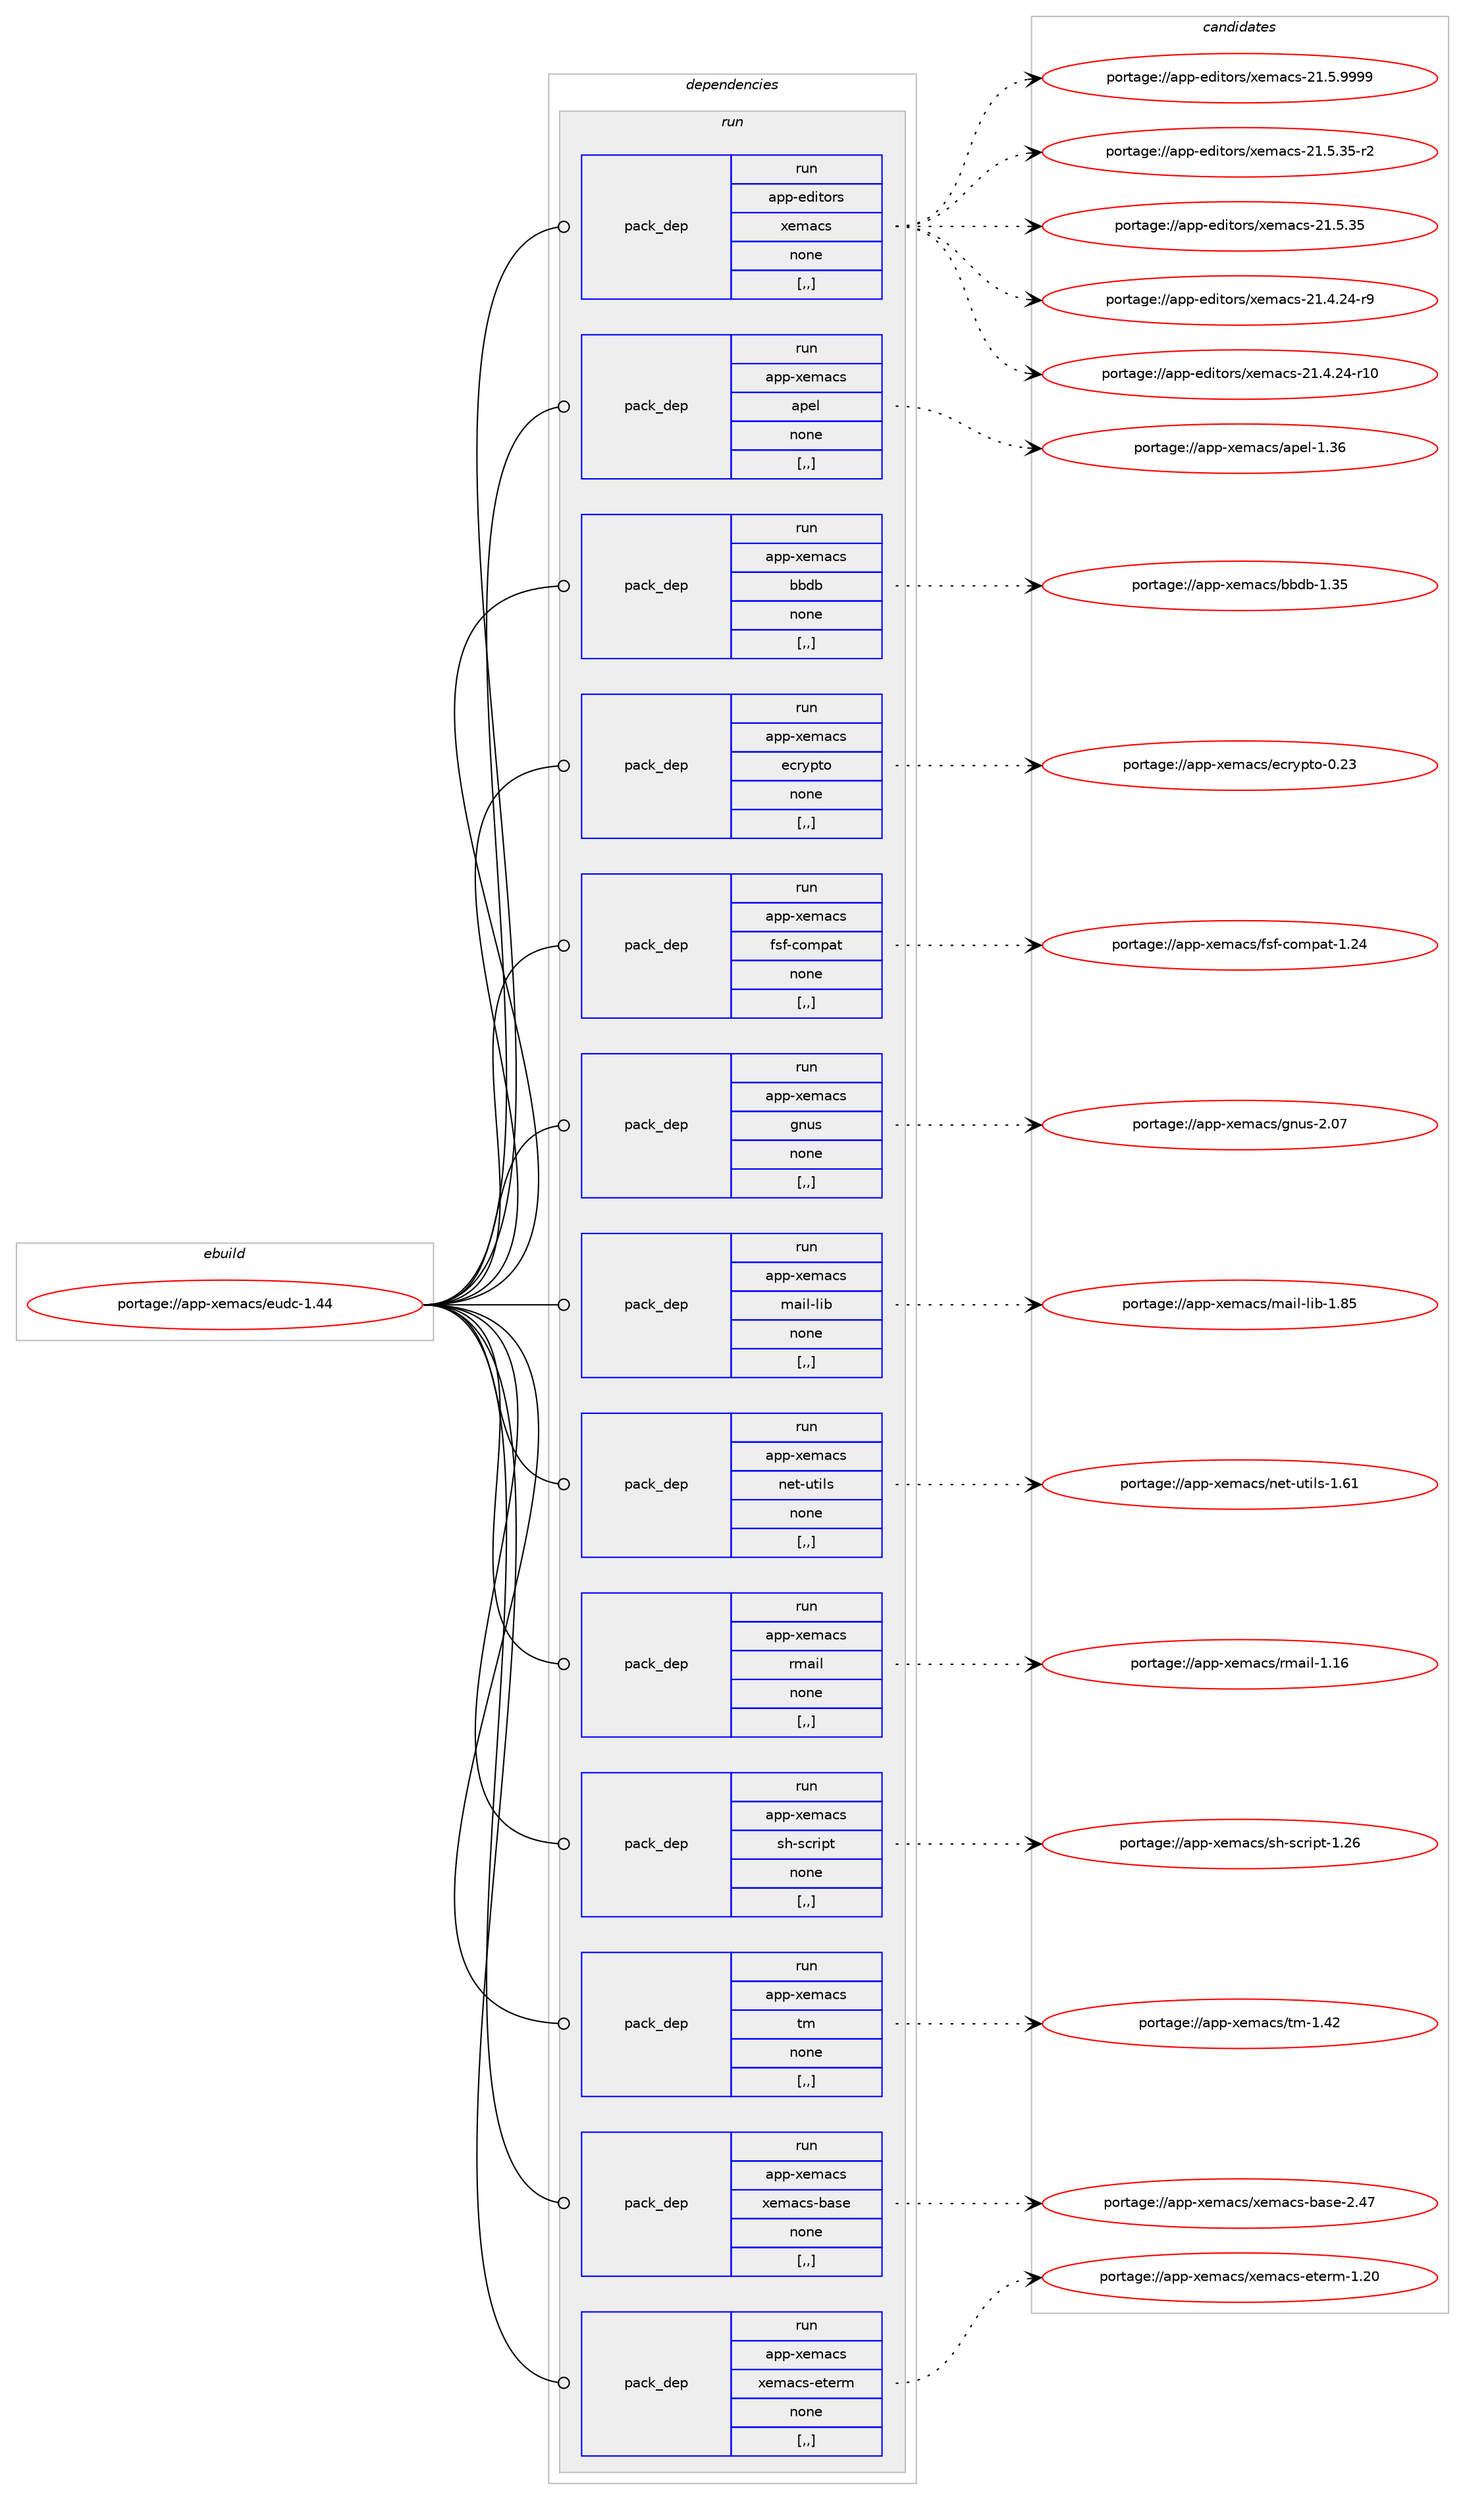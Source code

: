 digraph prolog {

# *************
# Graph options
# *************

newrank=true;
concentrate=true;
compound=true;
graph [rankdir=LR,fontname=Helvetica,fontsize=10,ranksep=1.5];#, ranksep=2.5, nodesep=0.2];
edge  [arrowhead=vee];
node  [fontname=Helvetica,fontsize=10];

# **********
# The ebuild
# **********

subgraph cluster_leftcol {
color=gray;
label=<<i>ebuild</i>>;
id [label="portage://app-xemacs/eudc-1.44", color=red, width=4, href="../app-xemacs/eudc-1.44.svg"];
}

# ****************
# The dependencies
# ****************

subgraph cluster_midcol {
color=gray;
label=<<i>dependencies</i>>;
subgraph cluster_compile {
fillcolor="#eeeeee";
style=filled;
label=<<i>compile</i>>;
}
subgraph cluster_compileandrun {
fillcolor="#eeeeee";
style=filled;
label=<<i>compile and run</i>>;
}
subgraph cluster_run {
fillcolor="#eeeeee";
style=filled;
label=<<i>run</i>>;
subgraph pack405289 {
dependency556036 [label=<<TABLE BORDER="0" CELLBORDER="1" CELLSPACING="0" CELLPADDING="4" WIDTH="220"><TR><TD ROWSPAN="6" CELLPADDING="30">pack_dep</TD></TR><TR><TD WIDTH="110">run</TD></TR><TR><TD>app-editors</TD></TR><TR><TD>xemacs</TD></TR><TR><TD>none</TD></TR><TR><TD>[,,]</TD></TR></TABLE>>, shape=none, color=blue];
}
id:e -> dependency556036:w [weight=20,style="solid",arrowhead="odot"];
subgraph pack405290 {
dependency556037 [label=<<TABLE BORDER="0" CELLBORDER="1" CELLSPACING="0" CELLPADDING="4" WIDTH="220"><TR><TD ROWSPAN="6" CELLPADDING="30">pack_dep</TD></TR><TR><TD WIDTH="110">run</TD></TR><TR><TD>app-xemacs</TD></TR><TR><TD>apel</TD></TR><TR><TD>none</TD></TR><TR><TD>[,,]</TD></TR></TABLE>>, shape=none, color=blue];
}
id:e -> dependency556037:w [weight=20,style="solid",arrowhead="odot"];
subgraph pack405291 {
dependency556038 [label=<<TABLE BORDER="0" CELLBORDER="1" CELLSPACING="0" CELLPADDING="4" WIDTH="220"><TR><TD ROWSPAN="6" CELLPADDING="30">pack_dep</TD></TR><TR><TD WIDTH="110">run</TD></TR><TR><TD>app-xemacs</TD></TR><TR><TD>bbdb</TD></TR><TR><TD>none</TD></TR><TR><TD>[,,]</TD></TR></TABLE>>, shape=none, color=blue];
}
id:e -> dependency556038:w [weight=20,style="solid",arrowhead="odot"];
subgraph pack405292 {
dependency556039 [label=<<TABLE BORDER="0" CELLBORDER="1" CELLSPACING="0" CELLPADDING="4" WIDTH="220"><TR><TD ROWSPAN="6" CELLPADDING="30">pack_dep</TD></TR><TR><TD WIDTH="110">run</TD></TR><TR><TD>app-xemacs</TD></TR><TR><TD>ecrypto</TD></TR><TR><TD>none</TD></TR><TR><TD>[,,]</TD></TR></TABLE>>, shape=none, color=blue];
}
id:e -> dependency556039:w [weight=20,style="solid",arrowhead="odot"];
subgraph pack405293 {
dependency556040 [label=<<TABLE BORDER="0" CELLBORDER="1" CELLSPACING="0" CELLPADDING="4" WIDTH="220"><TR><TD ROWSPAN="6" CELLPADDING="30">pack_dep</TD></TR><TR><TD WIDTH="110">run</TD></TR><TR><TD>app-xemacs</TD></TR><TR><TD>fsf-compat</TD></TR><TR><TD>none</TD></TR><TR><TD>[,,]</TD></TR></TABLE>>, shape=none, color=blue];
}
id:e -> dependency556040:w [weight=20,style="solid",arrowhead="odot"];
subgraph pack405294 {
dependency556041 [label=<<TABLE BORDER="0" CELLBORDER="1" CELLSPACING="0" CELLPADDING="4" WIDTH="220"><TR><TD ROWSPAN="6" CELLPADDING="30">pack_dep</TD></TR><TR><TD WIDTH="110">run</TD></TR><TR><TD>app-xemacs</TD></TR><TR><TD>gnus</TD></TR><TR><TD>none</TD></TR><TR><TD>[,,]</TD></TR></TABLE>>, shape=none, color=blue];
}
id:e -> dependency556041:w [weight=20,style="solid",arrowhead="odot"];
subgraph pack405295 {
dependency556042 [label=<<TABLE BORDER="0" CELLBORDER="1" CELLSPACING="0" CELLPADDING="4" WIDTH="220"><TR><TD ROWSPAN="6" CELLPADDING="30">pack_dep</TD></TR><TR><TD WIDTH="110">run</TD></TR><TR><TD>app-xemacs</TD></TR><TR><TD>mail-lib</TD></TR><TR><TD>none</TD></TR><TR><TD>[,,]</TD></TR></TABLE>>, shape=none, color=blue];
}
id:e -> dependency556042:w [weight=20,style="solid",arrowhead="odot"];
subgraph pack405296 {
dependency556043 [label=<<TABLE BORDER="0" CELLBORDER="1" CELLSPACING="0" CELLPADDING="4" WIDTH="220"><TR><TD ROWSPAN="6" CELLPADDING="30">pack_dep</TD></TR><TR><TD WIDTH="110">run</TD></TR><TR><TD>app-xemacs</TD></TR><TR><TD>net-utils</TD></TR><TR><TD>none</TD></TR><TR><TD>[,,]</TD></TR></TABLE>>, shape=none, color=blue];
}
id:e -> dependency556043:w [weight=20,style="solid",arrowhead="odot"];
subgraph pack405297 {
dependency556044 [label=<<TABLE BORDER="0" CELLBORDER="1" CELLSPACING="0" CELLPADDING="4" WIDTH="220"><TR><TD ROWSPAN="6" CELLPADDING="30">pack_dep</TD></TR><TR><TD WIDTH="110">run</TD></TR><TR><TD>app-xemacs</TD></TR><TR><TD>rmail</TD></TR><TR><TD>none</TD></TR><TR><TD>[,,]</TD></TR></TABLE>>, shape=none, color=blue];
}
id:e -> dependency556044:w [weight=20,style="solid",arrowhead="odot"];
subgraph pack405298 {
dependency556045 [label=<<TABLE BORDER="0" CELLBORDER="1" CELLSPACING="0" CELLPADDING="4" WIDTH="220"><TR><TD ROWSPAN="6" CELLPADDING="30">pack_dep</TD></TR><TR><TD WIDTH="110">run</TD></TR><TR><TD>app-xemacs</TD></TR><TR><TD>sh-script</TD></TR><TR><TD>none</TD></TR><TR><TD>[,,]</TD></TR></TABLE>>, shape=none, color=blue];
}
id:e -> dependency556045:w [weight=20,style="solid",arrowhead="odot"];
subgraph pack405299 {
dependency556046 [label=<<TABLE BORDER="0" CELLBORDER="1" CELLSPACING="0" CELLPADDING="4" WIDTH="220"><TR><TD ROWSPAN="6" CELLPADDING="30">pack_dep</TD></TR><TR><TD WIDTH="110">run</TD></TR><TR><TD>app-xemacs</TD></TR><TR><TD>tm</TD></TR><TR><TD>none</TD></TR><TR><TD>[,,]</TD></TR></TABLE>>, shape=none, color=blue];
}
id:e -> dependency556046:w [weight=20,style="solid",arrowhead="odot"];
subgraph pack405300 {
dependency556047 [label=<<TABLE BORDER="0" CELLBORDER="1" CELLSPACING="0" CELLPADDING="4" WIDTH="220"><TR><TD ROWSPAN="6" CELLPADDING="30">pack_dep</TD></TR><TR><TD WIDTH="110">run</TD></TR><TR><TD>app-xemacs</TD></TR><TR><TD>xemacs-base</TD></TR><TR><TD>none</TD></TR><TR><TD>[,,]</TD></TR></TABLE>>, shape=none, color=blue];
}
id:e -> dependency556047:w [weight=20,style="solid",arrowhead="odot"];
subgraph pack405301 {
dependency556048 [label=<<TABLE BORDER="0" CELLBORDER="1" CELLSPACING="0" CELLPADDING="4" WIDTH="220"><TR><TD ROWSPAN="6" CELLPADDING="30">pack_dep</TD></TR><TR><TD WIDTH="110">run</TD></TR><TR><TD>app-xemacs</TD></TR><TR><TD>xemacs-eterm</TD></TR><TR><TD>none</TD></TR><TR><TD>[,,]</TD></TR></TABLE>>, shape=none, color=blue];
}
id:e -> dependency556048:w [weight=20,style="solid",arrowhead="odot"];
}
}

# **************
# The candidates
# **************

subgraph cluster_choices {
rank=same;
color=gray;
label=<<i>candidates</i>>;

subgraph choice405289 {
color=black;
nodesep=1;
choice971121124510110010511611111411547120101109979911545504946534657575757 [label="portage://app-editors/xemacs-21.5.9999", color=red, width=4,href="../app-editors/xemacs-21.5.9999.svg"];
choice971121124510110010511611111411547120101109979911545504946534651534511450 [label="portage://app-editors/xemacs-21.5.35-r2", color=red, width=4,href="../app-editors/xemacs-21.5.35-r2.svg"];
choice97112112451011001051161111141154712010110997991154550494653465153 [label="portage://app-editors/xemacs-21.5.35", color=red, width=4,href="../app-editors/xemacs-21.5.35.svg"];
choice971121124510110010511611111411547120101109979911545504946524650524511457 [label="portage://app-editors/xemacs-21.4.24-r9", color=red, width=4,href="../app-editors/xemacs-21.4.24-r9.svg"];
choice97112112451011001051161111141154712010110997991154550494652465052451144948 [label="portage://app-editors/xemacs-21.4.24-r10", color=red, width=4,href="../app-editors/xemacs-21.4.24-r10.svg"];
dependency556036:e -> choice971121124510110010511611111411547120101109979911545504946534657575757:w [style=dotted,weight="100"];
dependency556036:e -> choice971121124510110010511611111411547120101109979911545504946534651534511450:w [style=dotted,weight="100"];
dependency556036:e -> choice97112112451011001051161111141154712010110997991154550494653465153:w [style=dotted,weight="100"];
dependency556036:e -> choice971121124510110010511611111411547120101109979911545504946524650524511457:w [style=dotted,weight="100"];
dependency556036:e -> choice97112112451011001051161111141154712010110997991154550494652465052451144948:w [style=dotted,weight="100"];
}
subgraph choice405290 {
color=black;
nodesep=1;
choice9711211245120101109979911547971121011084549465154 [label="portage://app-xemacs/apel-1.36", color=red, width=4,href="../app-xemacs/apel-1.36.svg"];
dependency556037:e -> choice9711211245120101109979911547971121011084549465154:w [style=dotted,weight="100"];
}
subgraph choice405291 {
color=black;
nodesep=1;
choice97112112451201011099799115479898100984549465153 [label="portage://app-xemacs/bbdb-1.35", color=red, width=4,href="../app-xemacs/bbdb-1.35.svg"];
dependency556038:e -> choice97112112451201011099799115479898100984549465153:w [style=dotted,weight="100"];
}
subgraph choice405292 {
color=black;
nodesep=1;
choice9711211245120101109979911547101991141211121161114548465051 [label="portage://app-xemacs/ecrypto-0.23", color=red, width=4,href="../app-xemacs/ecrypto-0.23.svg"];
dependency556039:e -> choice9711211245120101109979911547101991141211121161114548465051:w [style=dotted,weight="100"];
}
subgraph choice405293 {
color=black;
nodesep=1;
choice97112112451201011099799115471021151024599111109112971164549465052 [label="portage://app-xemacs/fsf-compat-1.24", color=red, width=4,href="../app-xemacs/fsf-compat-1.24.svg"];
dependency556040:e -> choice97112112451201011099799115471021151024599111109112971164549465052:w [style=dotted,weight="100"];
}
subgraph choice405294 {
color=black;
nodesep=1;
choice97112112451201011099799115471031101171154550464855 [label="portage://app-xemacs/gnus-2.07", color=red, width=4,href="../app-xemacs/gnus-2.07.svg"];
dependency556041:e -> choice97112112451201011099799115471031101171154550464855:w [style=dotted,weight="100"];
}
subgraph choice405295 {
color=black;
nodesep=1;
choice97112112451201011099799115471099710510845108105984549465653 [label="portage://app-xemacs/mail-lib-1.85", color=red, width=4,href="../app-xemacs/mail-lib-1.85.svg"];
dependency556042:e -> choice97112112451201011099799115471099710510845108105984549465653:w [style=dotted,weight="100"];
}
subgraph choice405296 {
color=black;
nodesep=1;
choice9711211245120101109979911547110101116451171161051081154549465449 [label="portage://app-xemacs/net-utils-1.61", color=red, width=4,href="../app-xemacs/net-utils-1.61.svg"];
dependency556043:e -> choice9711211245120101109979911547110101116451171161051081154549465449:w [style=dotted,weight="100"];
}
subgraph choice405297 {
color=black;
nodesep=1;
choice9711211245120101109979911547114109971051084549464954 [label="portage://app-xemacs/rmail-1.16", color=red, width=4,href="../app-xemacs/rmail-1.16.svg"];
dependency556044:e -> choice9711211245120101109979911547114109971051084549464954:w [style=dotted,weight="100"];
}
subgraph choice405298 {
color=black;
nodesep=1;
choice971121124512010110997991154711510445115991141051121164549465054 [label="portage://app-xemacs/sh-script-1.26", color=red, width=4,href="../app-xemacs/sh-script-1.26.svg"];
dependency556045:e -> choice971121124512010110997991154711510445115991141051121164549465054:w [style=dotted,weight="100"];
}
subgraph choice405299 {
color=black;
nodesep=1;
choice97112112451201011099799115471161094549465250 [label="portage://app-xemacs/tm-1.42", color=red, width=4,href="../app-xemacs/tm-1.42.svg"];
dependency556046:e -> choice97112112451201011099799115471161094549465250:w [style=dotted,weight="100"];
}
subgraph choice405300 {
color=black;
nodesep=1;
choice971121124512010110997991154712010110997991154598971151014550465255 [label="portage://app-xemacs/xemacs-base-2.47", color=red, width=4,href="../app-xemacs/xemacs-base-2.47.svg"];
dependency556047:e -> choice971121124512010110997991154712010110997991154598971151014550465255:w [style=dotted,weight="100"];
}
subgraph choice405301 {
color=black;
nodesep=1;
choice97112112451201011099799115471201011099799115451011161011141094549465048 [label="portage://app-xemacs/xemacs-eterm-1.20", color=red, width=4,href="../app-xemacs/xemacs-eterm-1.20.svg"];
dependency556048:e -> choice97112112451201011099799115471201011099799115451011161011141094549465048:w [style=dotted,weight="100"];
}
}

}
